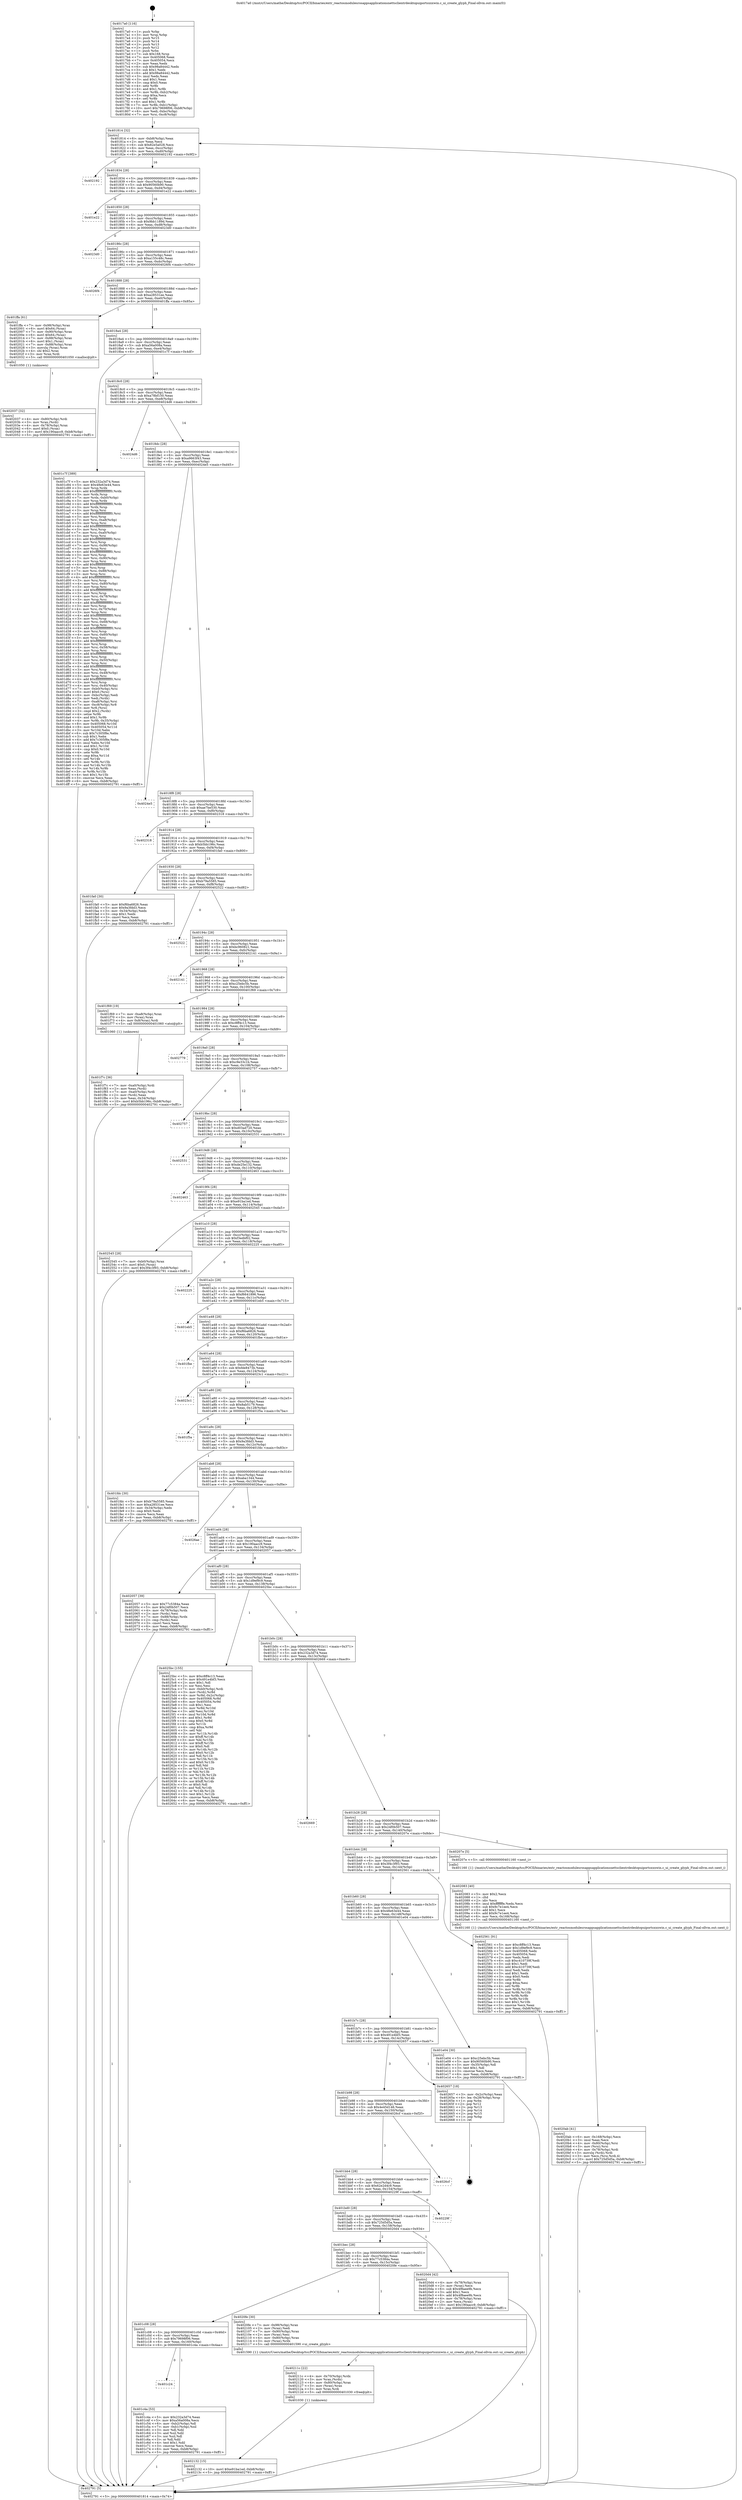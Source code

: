 digraph "0x4017a0" {
  label = "0x4017a0 (/mnt/c/Users/mathe/Desktop/tcc/POCII/binaries/extr_reactosmodulesrosappsapplicationsnettsclientrdesktopuiportsxxxwin.c_ui_create_glyph_Final-ollvm.out::main(0))"
  labelloc = "t"
  node[shape=record]

  Entry [label="",width=0.3,height=0.3,shape=circle,fillcolor=black,style=filled]
  "0x401814" [label="{
     0x401814 [32]\l
     | [instrs]\l
     &nbsp;&nbsp;0x401814 \<+6\>: mov -0xb8(%rbp),%eax\l
     &nbsp;&nbsp;0x40181a \<+2\>: mov %eax,%ecx\l
     &nbsp;&nbsp;0x40181c \<+6\>: sub $0x82e5a028,%ecx\l
     &nbsp;&nbsp;0x401822 \<+6\>: mov %eax,-0xcc(%rbp)\l
     &nbsp;&nbsp;0x401828 \<+6\>: mov %ecx,-0xd0(%rbp)\l
     &nbsp;&nbsp;0x40182e \<+6\>: je 0000000000402192 \<main+0x9f2\>\l
  }"]
  "0x402192" [label="{
     0x402192\l
  }", style=dashed]
  "0x401834" [label="{
     0x401834 [28]\l
     | [instrs]\l
     &nbsp;&nbsp;0x401834 \<+5\>: jmp 0000000000401839 \<main+0x99\>\l
     &nbsp;&nbsp;0x401839 \<+6\>: mov -0xcc(%rbp),%eax\l
     &nbsp;&nbsp;0x40183f \<+5\>: sub $0x90560b90,%eax\l
     &nbsp;&nbsp;0x401844 \<+6\>: mov %eax,-0xd4(%rbp)\l
     &nbsp;&nbsp;0x40184a \<+6\>: je 0000000000401e22 \<main+0x682\>\l
  }"]
  Exit [label="",width=0.3,height=0.3,shape=circle,fillcolor=black,style=filled,peripheries=2]
  "0x401e22" [label="{
     0x401e22\l
  }", style=dashed]
  "0x401850" [label="{
     0x401850 [28]\l
     | [instrs]\l
     &nbsp;&nbsp;0x401850 \<+5\>: jmp 0000000000401855 \<main+0xb5\>\l
     &nbsp;&nbsp;0x401855 \<+6\>: mov -0xcc(%rbp),%eax\l
     &nbsp;&nbsp;0x40185b \<+5\>: sub $0x9bb1189d,%eax\l
     &nbsp;&nbsp;0x401860 \<+6\>: mov %eax,-0xd8(%rbp)\l
     &nbsp;&nbsp;0x401866 \<+6\>: je 00000000004023d0 \<main+0xc30\>\l
  }"]
  "0x402132" [label="{
     0x402132 [15]\l
     | [instrs]\l
     &nbsp;&nbsp;0x402132 \<+10\>: movl $0xe91ba1ed,-0xb8(%rbp)\l
     &nbsp;&nbsp;0x40213c \<+5\>: jmp 0000000000402791 \<main+0xff1\>\l
  }"]
  "0x4023d0" [label="{
     0x4023d0\l
  }", style=dashed]
  "0x40186c" [label="{
     0x40186c [28]\l
     | [instrs]\l
     &nbsp;&nbsp;0x40186c \<+5\>: jmp 0000000000401871 \<main+0xd1\>\l
     &nbsp;&nbsp;0x401871 \<+6\>: mov -0xcc(%rbp),%eax\l
     &nbsp;&nbsp;0x401877 \<+5\>: sub $0xa155c48c,%eax\l
     &nbsp;&nbsp;0x40187c \<+6\>: mov %eax,-0xdc(%rbp)\l
     &nbsp;&nbsp;0x401882 \<+6\>: je 00000000004026f4 \<main+0xf54\>\l
  }"]
  "0x40211c" [label="{
     0x40211c [22]\l
     | [instrs]\l
     &nbsp;&nbsp;0x40211c \<+4\>: mov -0x70(%rbp),%rdx\l
     &nbsp;&nbsp;0x402120 \<+3\>: mov %rax,(%rdx)\l
     &nbsp;&nbsp;0x402123 \<+4\>: mov -0x80(%rbp),%rax\l
     &nbsp;&nbsp;0x402127 \<+3\>: mov (%rax),%rax\l
     &nbsp;&nbsp;0x40212a \<+3\>: mov %rax,%rdi\l
     &nbsp;&nbsp;0x40212d \<+5\>: call 0000000000401030 \<free@plt\>\l
     | [calls]\l
     &nbsp;&nbsp;0x401030 \{1\} (unknown)\l
  }"]
  "0x4026f4" [label="{
     0x4026f4\l
  }", style=dashed]
  "0x401888" [label="{
     0x401888 [28]\l
     | [instrs]\l
     &nbsp;&nbsp;0x401888 \<+5\>: jmp 000000000040188d \<main+0xed\>\l
     &nbsp;&nbsp;0x40188d \<+6\>: mov -0xcc(%rbp),%eax\l
     &nbsp;&nbsp;0x401893 \<+5\>: sub $0xa28531ee,%eax\l
     &nbsp;&nbsp;0x401898 \<+6\>: mov %eax,-0xe0(%rbp)\l
     &nbsp;&nbsp;0x40189e \<+6\>: je 0000000000401ffa \<main+0x85a\>\l
  }"]
  "0x4020ab" [label="{
     0x4020ab [41]\l
     | [instrs]\l
     &nbsp;&nbsp;0x4020ab \<+6\>: mov -0x168(%rbp),%ecx\l
     &nbsp;&nbsp;0x4020b1 \<+3\>: imul %eax,%ecx\l
     &nbsp;&nbsp;0x4020b4 \<+4\>: mov -0x80(%rbp),%rsi\l
     &nbsp;&nbsp;0x4020b8 \<+3\>: mov (%rsi),%rsi\l
     &nbsp;&nbsp;0x4020bb \<+4\>: mov -0x78(%rbp),%rdi\l
     &nbsp;&nbsp;0x4020bf \<+3\>: movslq (%rdi),%rdi\l
     &nbsp;&nbsp;0x4020c2 \<+3\>: mov %ecx,(%rsi,%rdi,4)\l
     &nbsp;&nbsp;0x4020c5 \<+10\>: movl $0x725d5d5a,-0xb8(%rbp)\l
     &nbsp;&nbsp;0x4020cf \<+5\>: jmp 0000000000402791 \<main+0xff1\>\l
  }"]
  "0x401ffa" [label="{
     0x401ffa [61]\l
     | [instrs]\l
     &nbsp;&nbsp;0x401ffa \<+7\>: mov -0x98(%rbp),%rax\l
     &nbsp;&nbsp;0x402001 \<+6\>: movl $0x64,(%rax)\l
     &nbsp;&nbsp;0x402007 \<+7\>: mov -0x90(%rbp),%rax\l
     &nbsp;&nbsp;0x40200e \<+6\>: movl $0x64,(%rax)\l
     &nbsp;&nbsp;0x402014 \<+7\>: mov -0x88(%rbp),%rax\l
     &nbsp;&nbsp;0x40201b \<+6\>: movl $0x1,(%rax)\l
     &nbsp;&nbsp;0x402021 \<+7\>: mov -0x88(%rbp),%rax\l
     &nbsp;&nbsp;0x402028 \<+3\>: movslq (%rax),%rax\l
     &nbsp;&nbsp;0x40202b \<+4\>: shl $0x2,%rax\l
     &nbsp;&nbsp;0x40202f \<+3\>: mov %rax,%rdi\l
     &nbsp;&nbsp;0x402032 \<+5\>: call 0000000000401050 \<malloc@plt\>\l
     | [calls]\l
     &nbsp;&nbsp;0x401050 \{1\} (unknown)\l
  }"]
  "0x4018a4" [label="{
     0x4018a4 [28]\l
     | [instrs]\l
     &nbsp;&nbsp;0x4018a4 \<+5\>: jmp 00000000004018a9 \<main+0x109\>\l
     &nbsp;&nbsp;0x4018a9 \<+6\>: mov -0xcc(%rbp),%eax\l
     &nbsp;&nbsp;0x4018af \<+5\>: sub $0xa56a008a,%eax\l
     &nbsp;&nbsp;0x4018b4 \<+6\>: mov %eax,-0xe4(%rbp)\l
     &nbsp;&nbsp;0x4018ba \<+6\>: je 0000000000401c7f \<main+0x4df\>\l
  }"]
  "0x402083" [label="{
     0x402083 [40]\l
     | [instrs]\l
     &nbsp;&nbsp;0x402083 \<+5\>: mov $0x2,%ecx\l
     &nbsp;&nbsp;0x402088 \<+1\>: cltd\l
     &nbsp;&nbsp;0x402089 \<+2\>: idiv %ecx\l
     &nbsp;&nbsp;0x40208b \<+6\>: imul $0xfffffffe,%edx,%ecx\l
     &nbsp;&nbsp;0x402091 \<+6\>: sub $0x9c7e1ee4,%ecx\l
     &nbsp;&nbsp;0x402097 \<+3\>: add $0x1,%ecx\l
     &nbsp;&nbsp;0x40209a \<+6\>: add $0x9c7e1ee4,%ecx\l
     &nbsp;&nbsp;0x4020a0 \<+6\>: mov %ecx,-0x168(%rbp)\l
     &nbsp;&nbsp;0x4020a6 \<+5\>: call 0000000000401160 \<next_i\>\l
     | [calls]\l
     &nbsp;&nbsp;0x401160 \{1\} (/mnt/c/Users/mathe/Desktop/tcc/POCII/binaries/extr_reactosmodulesrosappsapplicationsnettsclientrdesktopuiportsxxxwin.c_ui_create_glyph_Final-ollvm.out::next_i)\l
  }"]
  "0x401c7f" [label="{
     0x401c7f [389]\l
     | [instrs]\l
     &nbsp;&nbsp;0x401c7f \<+5\>: mov $0x232a3d74,%eax\l
     &nbsp;&nbsp;0x401c84 \<+5\>: mov $0x48e63e44,%ecx\l
     &nbsp;&nbsp;0x401c89 \<+3\>: mov %rsp,%rdx\l
     &nbsp;&nbsp;0x401c8c \<+4\>: add $0xfffffffffffffff0,%rdx\l
     &nbsp;&nbsp;0x401c90 \<+3\>: mov %rdx,%rsp\l
     &nbsp;&nbsp;0x401c93 \<+7\>: mov %rdx,-0xb0(%rbp)\l
     &nbsp;&nbsp;0x401c9a \<+3\>: mov %rsp,%rdx\l
     &nbsp;&nbsp;0x401c9d \<+4\>: add $0xfffffffffffffff0,%rdx\l
     &nbsp;&nbsp;0x401ca1 \<+3\>: mov %rdx,%rsp\l
     &nbsp;&nbsp;0x401ca4 \<+3\>: mov %rsp,%rsi\l
     &nbsp;&nbsp;0x401ca7 \<+4\>: add $0xfffffffffffffff0,%rsi\l
     &nbsp;&nbsp;0x401cab \<+3\>: mov %rsi,%rsp\l
     &nbsp;&nbsp;0x401cae \<+7\>: mov %rsi,-0xa8(%rbp)\l
     &nbsp;&nbsp;0x401cb5 \<+3\>: mov %rsp,%rsi\l
     &nbsp;&nbsp;0x401cb8 \<+4\>: add $0xfffffffffffffff0,%rsi\l
     &nbsp;&nbsp;0x401cbc \<+3\>: mov %rsi,%rsp\l
     &nbsp;&nbsp;0x401cbf \<+7\>: mov %rsi,-0xa0(%rbp)\l
     &nbsp;&nbsp;0x401cc6 \<+3\>: mov %rsp,%rsi\l
     &nbsp;&nbsp;0x401cc9 \<+4\>: add $0xfffffffffffffff0,%rsi\l
     &nbsp;&nbsp;0x401ccd \<+3\>: mov %rsi,%rsp\l
     &nbsp;&nbsp;0x401cd0 \<+7\>: mov %rsi,-0x98(%rbp)\l
     &nbsp;&nbsp;0x401cd7 \<+3\>: mov %rsp,%rsi\l
     &nbsp;&nbsp;0x401cda \<+4\>: add $0xfffffffffffffff0,%rsi\l
     &nbsp;&nbsp;0x401cde \<+3\>: mov %rsi,%rsp\l
     &nbsp;&nbsp;0x401ce1 \<+7\>: mov %rsi,-0x90(%rbp)\l
     &nbsp;&nbsp;0x401ce8 \<+3\>: mov %rsp,%rsi\l
     &nbsp;&nbsp;0x401ceb \<+4\>: add $0xfffffffffffffff0,%rsi\l
     &nbsp;&nbsp;0x401cef \<+3\>: mov %rsi,%rsp\l
     &nbsp;&nbsp;0x401cf2 \<+7\>: mov %rsi,-0x88(%rbp)\l
     &nbsp;&nbsp;0x401cf9 \<+3\>: mov %rsp,%rsi\l
     &nbsp;&nbsp;0x401cfc \<+4\>: add $0xfffffffffffffff0,%rsi\l
     &nbsp;&nbsp;0x401d00 \<+3\>: mov %rsi,%rsp\l
     &nbsp;&nbsp;0x401d03 \<+4\>: mov %rsi,-0x80(%rbp)\l
     &nbsp;&nbsp;0x401d07 \<+3\>: mov %rsp,%rsi\l
     &nbsp;&nbsp;0x401d0a \<+4\>: add $0xfffffffffffffff0,%rsi\l
     &nbsp;&nbsp;0x401d0e \<+3\>: mov %rsi,%rsp\l
     &nbsp;&nbsp;0x401d11 \<+4\>: mov %rsi,-0x78(%rbp)\l
     &nbsp;&nbsp;0x401d15 \<+3\>: mov %rsp,%rsi\l
     &nbsp;&nbsp;0x401d18 \<+4\>: add $0xfffffffffffffff0,%rsi\l
     &nbsp;&nbsp;0x401d1c \<+3\>: mov %rsi,%rsp\l
     &nbsp;&nbsp;0x401d1f \<+4\>: mov %rsi,-0x70(%rbp)\l
     &nbsp;&nbsp;0x401d23 \<+3\>: mov %rsp,%rsi\l
     &nbsp;&nbsp;0x401d26 \<+4\>: add $0xfffffffffffffff0,%rsi\l
     &nbsp;&nbsp;0x401d2a \<+3\>: mov %rsi,%rsp\l
     &nbsp;&nbsp;0x401d2d \<+4\>: mov %rsi,-0x68(%rbp)\l
     &nbsp;&nbsp;0x401d31 \<+3\>: mov %rsp,%rsi\l
     &nbsp;&nbsp;0x401d34 \<+4\>: add $0xfffffffffffffff0,%rsi\l
     &nbsp;&nbsp;0x401d38 \<+3\>: mov %rsi,%rsp\l
     &nbsp;&nbsp;0x401d3b \<+4\>: mov %rsi,-0x60(%rbp)\l
     &nbsp;&nbsp;0x401d3f \<+3\>: mov %rsp,%rsi\l
     &nbsp;&nbsp;0x401d42 \<+4\>: add $0xfffffffffffffff0,%rsi\l
     &nbsp;&nbsp;0x401d46 \<+3\>: mov %rsi,%rsp\l
     &nbsp;&nbsp;0x401d49 \<+4\>: mov %rsi,-0x58(%rbp)\l
     &nbsp;&nbsp;0x401d4d \<+3\>: mov %rsp,%rsi\l
     &nbsp;&nbsp;0x401d50 \<+4\>: add $0xfffffffffffffff0,%rsi\l
     &nbsp;&nbsp;0x401d54 \<+3\>: mov %rsi,%rsp\l
     &nbsp;&nbsp;0x401d57 \<+4\>: mov %rsi,-0x50(%rbp)\l
     &nbsp;&nbsp;0x401d5b \<+3\>: mov %rsp,%rsi\l
     &nbsp;&nbsp;0x401d5e \<+4\>: add $0xfffffffffffffff0,%rsi\l
     &nbsp;&nbsp;0x401d62 \<+3\>: mov %rsi,%rsp\l
     &nbsp;&nbsp;0x401d65 \<+4\>: mov %rsi,-0x48(%rbp)\l
     &nbsp;&nbsp;0x401d69 \<+3\>: mov %rsp,%rsi\l
     &nbsp;&nbsp;0x401d6c \<+4\>: add $0xfffffffffffffff0,%rsi\l
     &nbsp;&nbsp;0x401d70 \<+3\>: mov %rsi,%rsp\l
     &nbsp;&nbsp;0x401d73 \<+4\>: mov %rsi,-0x40(%rbp)\l
     &nbsp;&nbsp;0x401d77 \<+7\>: mov -0xb0(%rbp),%rsi\l
     &nbsp;&nbsp;0x401d7e \<+6\>: movl $0x0,(%rsi)\l
     &nbsp;&nbsp;0x401d84 \<+6\>: mov -0xbc(%rbp),%edi\l
     &nbsp;&nbsp;0x401d8a \<+2\>: mov %edi,(%rdx)\l
     &nbsp;&nbsp;0x401d8c \<+7\>: mov -0xa8(%rbp),%rsi\l
     &nbsp;&nbsp;0x401d93 \<+7\>: mov -0xc8(%rbp),%r8\l
     &nbsp;&nbsp;0x401d9a \<+3\>: mov %r8,(%rsi)\l
     &nbsp;&nbsp;0x401d9d \<+3\>: cmpl $0x2,(%rdx)\l
     &nbsp;&nbsp;0x401da0 \<+4\>: setne %r9b\l
     &nbsp;&nbsp;0x401da4 \<+4\>: and $0x1,%r9b\l
     &nbsp;&nbsp;0x401da8 \<+4\>: mov %r9b,-0x35(%rbp)\l
     &nbsp;&nbsp;0x401dac \<+8\>: mov 0x405068,%r10d\l
     &nbsp;&nbsp;0x401db4 \<+8\>: mov 0x405054,%r11d\l
     &nbsp;&nbsp;0x401dbc \<+3\>: mov %r10d,%ebx\l
     &nbsp;&nbsp;0x401dbf \<+6\>: sub $0x7c305f8e,%ebx\l
     &nbsp;&nbsp;0x401dc5 \<+3\>: sub $0x1,%ebx\l
     &nbsp;&nbsp;0x401dc8 \<+6\>: add $0x7c305f8e,%ebx\l
     &nbsp;&nbsp;0x401dce \<+4\>: imul %ebx,%r10d\l
     &nbsp;&nbsp;0x401dd2 \<+4\>: and $0x1,%r10d\l
     &nbsp;&nbsp;0x401dd6 \<+4\>: cmp $0x0,%r10d\l
     &nbsp;&nbsp;0x401dda \<+4\>: sete %r9b\l
     &nbsp;&nbsp;0x401dde \<+4\>: cmp $0xa,%r11d\l
     &nbsp;&nbsp;0x401de2 \<+4\>: setl %r14b\l
     &nbsp;&nbsp;0x401de6 \<+3\>: mov %r9b,%r15b\l
     &nbsp;&nbsp;0x401de9 \<+3\>: and %r14b,%r15b\l
     &nbsp;&nbsp;0x401dec \<+3\>: xor %r14b,%r9b\l
     &nbsp;&nbsp;0x401def \<+3\>: or %r9b,%r15b\l
     &nbsp;&nbsp;0x401df2 \<+4\>: test $0x1,%r15b\l
     &nbsp;&nbsp;0x401df6 \<+3\>: cmovne %ecx,%eax\l
     &nbsp;&nbsp;0x401df9 \<+6\>: mov %eax,-0xb8(%rbp)\l
     &nbsp;&nbsp;0x401dff \<+5\>: jmp 0000000000402791 \<main+0xff1\>\l
  }"]
  "0x4018c0" [label="{
     0x4018c0 [28]\l
     | [instrs]\l
     &nbsp;&nbsp;0x4018c0 \<+5\>: jmp 00000000004018c5 \<main+0x125\>\l
     &nbsp;&nbsp;0x4018c5 \<+6\>: mov -0xcc(%rbp),%eax\l
     &nbsp;&nbsp;0x4018cb \<+5\>: sub $0xa78bf150,%eax\l
     &nbsp;&nbsp;0x4018d0 \<+6\>: mov %eax,-0xe8(%rbp)\l
     &nbsp;&nbsp;0x4018d6 \<+6\>: je 00000000004024d6 \<main+0xd36\>\l
  }"]
  "0x402037" [label="{
     0x402037 [32]\l
     | [instrs]\l
     &nbsp;&nbsp;0x402037 \<+4\>: mov -0x80(%rbp),%rdi\l
     &nbsp;&nbsp;0x40203b \<+3\>: mov %rax,(%rdi)\l
     &nbsp;&nbsp;0x40203e \<+4\>: mov -0x78(%rbp),%rax\l
     &nbsp;&nbsp;0x402042 \<+6\>: movl $0x0,(%rax)\l
     &nbsp;&nbsp;0x402048 \<+10\>: movl $0x190aacc9,-0xb8(%rbp)\l
     &nbsp;&nbsp;0x402052 \<+5\>: jmp 0000000000402791 \<main+0xff1\>\l
  }"]
  "0x4024d6" [label="{
     0x4024d6\l
  }", style=dashed]
  "0x4018dc" [label="{
     0x4018dc [28]\l
     | [instrs]\l
     &nbsp;&nbsp;0x4018dc \<+5\>: jmp 00000000004018e1 \<main+0x141\>\l
     &nbsp;&nbsp;0x4018e1 \<+6\>: mov -0xcc(%rbp),%eax\l
     &nbsp;&nbsp;0x4018e7 \<+5\>: sub $0xa9663f43,%eax\l
     &nbsp;&nbsp;0x4018ec \<+6\>: mov %eax,-0xec(%rbp)\l
     &nbsp;&nbsp;0x4018f2 \<+6\>: je 00000000004024e5 \<main+0xd45\>\l
  }"]
  "0x401f7c" [label="{
     0x401f7c [36]\l
     | [instrs]\l
     &nbsp;&nbsp;0x401f7c \<+7\>: mov -0xa0(%rbp),%rdi\l
     &nbsp;&nbsp;0x401f83 \<+2\>: mov %eax,(%rdi)\l
     &nbsp;&nbsp;0x401f85 \<+7\>: mov -0xa0(%rbp),%rdi\l
     &nbsp;&nbsp;0x401f8c \<+2\>: mov (%rdi),%eax\l
     &nbsp;&nbsp;0x401f8e \<+3\>: mov %eax,-0x34(%rbp)\l
     &nbsp;&nbsp;0x401f91 \<+10\>: movl $0xb5bb196c,-0xb8(%rbp)\l
     &nbsp;&nbsp;0x401f9b \<+5\>: jmp 0000000000402791 \<main+0xff1\>\l
  }"]
  "0x4024e5" [label="{
     0x4024e5\l
  }", style=dashed]
  "0x4018f8" [label="{
     0x4018f8 [28]\l
     | [instrs]\l
     &nbsp;&nbsp;0x4018f8 \<+5\>: jmp 00000000004018fd \<main+0x15d\>\l
     &nbsp;&nbsp;0x4018fd \<+6\>: mov -0xcc(%rbp),%eax\l
     &nbsp;&nbsp;0x401903 \<+5\>: sub $0xae7be530,%eax\l
     &nbsp;&nbsp;0x401908 \<+6\>: mov %eax,-0xf0(%rbp)\l
     &nbsp;&nbsp;0x40190e \<+6\>: je 0000000000402318 \<main+0xb78\>\l
  }"]
  "0x4017a0" [label="{
     0x4017a0 [116]\l
     | [instrs]\l
     &nbsp;&nbsp;0x4017a0 \<+1\>: push %rbp\l
     &nbsp;&nbsp;0x4017a1 \<+3\>: mov %rsp,%rbp\l
     &nbsp;&nbsp;0x4017a4 \<+2\>: push %r15\l
     &nbsp;&nbsp;0x4017a6 \<+2\>: push %r14\l
     &nbsp;&nbsp;0x4017a8 \<+2\>: push %r13\l
     &nbsp;&nbsp;0x4017aa \<+2\>: push %r12\l
     &nbsp;&nbsp;0x4017ac \<+1\>: push %rbx\l
     &nbsp;&nbsp;0x4017ad \<+7\>: sub $0x168,%rsp\l
     &nbsp;&nbsp;0x4017b4 \<+7\>: mov 0x405068,%eax\l
     &nbsp;&nbsp;0x4017bb \<+7\>: mov 0x405054,%ecx\l
     &nbsp;&nbsp;0x4017c2 \<+2\>: mov %eax,%edx\l
     &nbsp;&nbsp;0x4017c4 \<+6\>: sub $0x98a84442,%edx\l
     &nbsp;&nbsp;0x4017ca \<+3\>: sub $0x1,%edx\l
     &nbsp;&nbsp;0x4017cd \<+6\>: add $0x98a84442,%edx\l
     &nbsp;&nbsp;0x4017d3 \<+3\>: imul %edx,%eax\l
     &nbsp;&nbsp;0x4017d6 \<+3\>: and $0x1,%eax\l
     &nbsp;&nbsp;0x4017d9 \<+3\>: cmp $0x0,%eax\l
     &nbsp;&nbsp;0x4017dc \<+4\>: sete %r8b\l
     &nbsp;&nbsp;0x4017e0 \<+4\>: and $0x1,%r8b\l
     &nbsp;&nbsp;0x4017e4 \<+7\>: mov %r8b,-0xb2(%rbp)\l
     &nbsp;&nbsp;0x4017eb \<+3\>: cmp $0xa,%ecx\l
     &nbsp;&nbsp;0x4017ee \<+4\>: setl %r8b\l
     &nbsp;&nbsp;0x4017f2 \<+4\>: and $0x1,%r8b\l
     &nbsp;&nbsp;0x4017f6 \<+7\>: mov %r8b,-0xb1(%rbp)\l
     &nbsp;&nbsp;0x4017fd \<+10\>: movl $0x79698f06,-0xb8(%rbp)\l
     &nbsp;&nbsp;0x401807 \<+6\>: mov %edi,-0xbc(%rbp)\l
     &nbsp;&nbsp;0x40180d \<+7\>: mov %rsi,-0xc8(%rbp)\l
  }"]
  "0x402318" [label="{
     0x402318\l
  }", style=dashed]
  "0x401914" [label="{
     0x401914 [28]\l
     | [instrs]\l
     &nbsp;&nbsp;0x401914 \<+5\>: jmp 0000000000401919 \<main+0x179\>\l
     &nbsp;&nbsp;0x401919 \<+6\>: mov -0xcc(%rbp),%eax\l
     &nbsp;&nbsp;0x40191f \<+5\>: sub $0xb5bb196c,%eax\l
     &nbsp;&nbsp;0x401924 \<+6\>: mov %eax,-0xf4(%rbp)\l
     &nbsp;&nbsp;0x40192a \<+6\>: je 0000000000401fa0 \<main+0x800\>\l
  }"]
  "0x402791" [label="{
     0x402791 [5]\l
     | [instrs]\l
     &nbsp;&nbsp;0x402791 \<+5\>: jmp 0000000000401814 \<main+0x74\>\l
  }"]
  "0x401fa0" [label="{
     0x401fa0 [30]\l
     | [instrs]\l
     &nbsp;&nbsp;0x401fa0 \<+5\>: mov $0xf6ba6826,%eax\l
     &nbsp;&nbsp;0x401fa5 \<+5\>: mov $0x9a3fdd3,%ecx\l
     &nbsp;&nbsp;0x401faa \<+3\>: mov -0x34(%rbp),%edx\l
     &nbsp;&nbsp;0x401fad \<+3\>: cmp $0x1,%edx\l
     &nbsp;&nbsp;0x401fb0 \<+3\>: cmovl %ecx,%eax\l
     &nbsp;&nbsp;0x401fb3 \<+6\>: mov %eax,-0xb8(%rbp)\l
     &nbsp;&nbsp;0x401fb9 \<+5\>: jmp 0000000000402791 \<main+0xff1\>\l
  }"]
  "0x401930" [label="{
     0x401930 [28]\l
     | [instrs]\l
     &nbsp;&nbsp;0x401930 \<+5\>: jmp 0000000000401935 \<main+0x195\>\l
     &nbsp;&nbsp;0x401935 \<+6\>: mov -0xcc(%rbp),%eax\l
     &nbsp;&nbsp;0x40193b \<+5\>: sub $0xb79a5585,%eax\l
     &nbsp;&nbsp;0x401940 \<+6\>: mov %eax,-0xf8(%rbp)\l
     &nbsp;&nbsp;0x401946 \<+6\>: je 0000000000402522 \<main+0xd82\>\l
  }"]
  "0x401c24" [label="{
     0x401c24\l
  }", style=dashed]
  "0x402522" [label="{
     0x402522\l
  }", style=dashed]
  "0x40194c" [label="{
     0x40194c [28]\l
     | [instrs]\l
     &nbsp;&nbsp;0x40194c \<+5\>: jmp 0000000000401951 \<main+0x1b1\>\l
     &nbsp;&nbsp;0x401951 \<+6\>: mov -0xcc(%rbp),%eax\l
     &nbsp;&nbsp;0x401957 \<+5\>: sub $0xbc960821,%eax\l
     &nbsp;&nbsp;0x40195c \<+6\>: mov %eax,-0xfc(%rbp)\l
     &nbsp;&nbsp;0x401962 \<+6\>: je 0000000000402141 \<main+0x9a1\>\l
  }"]
  "0x401c4a" [label="{
     0x401c4a [53]\l
     | [instrs]\l
     &nbsp;&nbsp;0x401c4a \<+5\>: mov $0x232a3d74,%eax\l
     &nbsp;&nbsp;0x401c4f \<+5\>: mov $0xa56a008a,%ecx\l
     &nbsp;&nbsp;0x401c54 \<+6\>: mov -0xb2(%rbp),%dl\l
     &nbsp;&nbsp;0x401c5a \<+7\>: mov -0xb1(%rbp),%sil\l
     &nbsp;&nbsp;0x401c61 \<+3\>: mov %dl,%dil\l
     &nbsp;&nbsp;0x401c64 \<+3\>: and %sil,%dil\l
     &nbsp;&nbsp;0x401c67 \<+3\>: xor %sil,%dl\l
     &nbsp;&nbsp;0x401c6a \<+3\>: or %dl,%dil\l
     &nbsp;&nbsp;0x401c6d \<+4\>: test $0x1,%dil\l
     &nbsp;&nbsp;0x401c71 \<+3\>: cmovne %ecx,%eax\l
     &nbsp;&nbsp;0x401c74 \<+6\>: mov %eax,-0xb8(%rbp)\l
     &nbsp;&nbsp;0x401c7a \<+5\>: jmp 0000000000402791 \<main+0xff1\>\l
  }"]
  "0x402141" [label="{
     0x402141\l
  }", style=dashed]
  "0x401968" [label="{
     0x401968 [28]\l
     | [instrs]\l
     &nbsp;&nbsp;0x401968 \<+5\>: jmp 000000000040196d \<main+0x1cd\>\l
     &nbsp;&nbsp;0x40196d \<+6\>: mov -0xcc(%rbp),%eax\l
     &nbsp;&nbsp;0x401973 \<+5\>: sub $0xc25ebc5b,%eax\l
     &nbsp;&nbsp;0x401978 \<+6\>: mov %eax,-0x100(%rbp)\l
     &nbsp;&nbsp;0x40197e \<+6\>: je 0000000000401f69 \<main+0x7c9\>\l
  }"]
  "0x401c08" [label="{
     0x401c08 [28]\l
     | [instrs]\l
     &nbsp;&nbsp;0x401c08 \<+5\>: jmp 0000000000401c0d \<main+0x46d\>\l
     &nbsp;&nbsp;0x401c0d \<+6\>: mov -0xcc(%rbp),%eax\l
     &nbsp;&nbsp;0x401c13 \<+5\>: sub $0x79698f06,%eax\l
     &nbsp;&nbsp;0x401c18 \<+6\>: mov %eax,-0x160(%rbp)\l
     &nbsp;&nbsp;0x401c1e \<+6\>: je 0000000000401c4a \<main+0x4aa\>\l
  }"]
  "0x401f69" [label="{
     0x401f69 [19]\l
     | [instrs]\l
     &nbsp;&nbsp;0x401f69 \<+7\>: mov -0xa8(%rbp),%rax\l
     &nbsp;&nbsp;0x401f70 \<+3\>: mov (%rax),%rax\l
     &nbsp;&nbsp;0x401f73 \<+4\>: mov 0x8(%rax),%rdi\l
     &nbsp;&nbsp;0x401f77 \<+5\>: call 0000000000401060 \<atoi@plt\>\l
     | [calls]\l
     &nbsp;&nbsp;0x401060 \{1\} (unknown)\l
  }"]
  "0x401984" [label="{
     0x401984 [28]\l
     | [instrs]\l
     &nbsp;&nbsp;0x401984 \<+5\>: jmp 0000000000401989 \<main+0x1e9\>\l
     &nbsp;&nbsp;0x401989 \<+6\>: mov -0xcc(%rbp),%eax\l
     &nbsp;&nbsp;0x40198f \<+5\>: sub $0xc8ff4c13,%eax\l
     &nbsp;&nbsp;0x401994 \<+6\>: mov %eax,-0x104(%rbp)\l
     &nbsp;&nbsp;0x40199a \<+6\>: je 0000000000402779 \<main+0xfd9\>\l
  }"]
  "0x4020fe" [label="{
     0x4020fe [30]\l
     | [instrs]\l
     &nbsp;&nbsp;0x4020fe \<+7\>: mov -0x98(%rbp),%rax\l
     &nbsp;&nbsp;0x402105 \<+2\>: mov (%rax),%edi\l
     &nbsp;&nbsp;0x402107 \<+7\>: mov -0x90(%rbp),%rax\l
     &nbsp;&nbsp;0x40210e \<+2\>: mov (%rax),%esi\l
     &nbsp;&nbsp;0x402110 \<+4\>: mov -0x80(%rbp),%rax\l
     &nbsp;&nbsp;0x402114 \<+3\>: mov (%rax),%rdx\l
     &nbsp;&nbsp;0x402117 \<+5\>: call 0000000000401590 \<ui_create_glyph\>\l
     | [calls]\l
     &nbsp;&nbsp;0x401590 \{1\} (/mnt/c/Users/mathe/Desktop/tcc/POCII/binaries/extr_reactosmodulesrosappsapplicationsnettsclientrdesktopuiportsxxxwin.c_ui_create_glyph_Final-ollvm.out::ui_create_glyph)\l
  }"]
  "0x402779" [label="{
     0x402779\l
  }", style=dashed]
  "0x4019a0" [label="{
     0x4019a0 [28]\l
     | [instrs]\l
     &nbsp;&nbsp;0x4019a0 \<+5\>: jmp 00000000004019a5 \<main+0x205\>\l
     &nbsp;&nbsp;0x4019a5 \<+6\>: mov -0xcc(%rbp),%eax\l
     &nbsp;&nbsp;0x4019ab \<+5\>: sub $0xc9e33c1b,%eax\l
     &nbsp;&nbsp;0x4019b0 \<+6\>: mov %eax,-0x108(%rbp)\l
     &nbsp;&nbsp;0x4019b6 \<+6\>: je 0000000000402757 \<main+0xfb7\>\l
  }"]
  "0x401bec" [label="{
     0x401bec [28]\l
     | [instrs]\l
     &nbsp;&nbsp;0x401bec \<+5\>: jmp 0000000000401bf1 \<main+0x451\>\l
     &nbsp;&nbsp;0x401bf1 \<+6\>: mov -0xcc(%rbp),%eax\l
     &nbsp;&nbsp;0x401bf7 \<+5\>: sub $0x77c5384a,%eax\l
     &nbsp;&nbsp;0x401bfc \<+6\>: mov %eax,-0x15c(%rbp)\l
     &nbsp;&nbsp;0x401c02 \<+6\>: je 00000000004020fe \<main+0x95e\>\l
  }"]
  "0x402757" [label="{
     0x402757\l
  }", style=dashed]
  "0x4019bc" [label="{
     0x4019bc [28]\l
     | [instrs]\l
     &nbsp;&nbsp;0x4019bc \<+5\>: jmp 00000000004019c1 \<main+0x221\>\l
     &nbsp;&nbsp;0x4019c1 \<+6\>: mov -0xcc(%rbp),%eax\l
     &nbsp;&nbsp;0x4019c7 \<+5\>: sub $0xd03ad720,%eax\l
     &nbsp;&nbsp;0x4019cc \<+6\>: mov %eax,-0x10c(%rbp)\l
     &nbsp;&nbsp;0x4019d2 \<+6\>: je 0000000000402531 \<main+0xd91\>\l
  }"]
  "0x4020d4" [label="{
     0x4020d4 [42]\l
     | [instrs]\l
     &nbsp;&nbsp;0x4020d4 \<+4\>: mov -0x78(%rbp),%rax\l
     &nbsp;&nbsp;0x4020d8 \<+2\>: mov (%rax),%ecx\l
     &nbsp;&nbsp;0x4020da \<+6\>: sub $0x4f8aee9b,%ecx\l
     &nbsp;&nbsp;0x4020e0 \<+3\>: add $0x1,%ecx\l
     &nbsp;&nbsp;0x4020e3 \<+6\>: add $0x4f8aee9b,%ecx\l
     &nbsp;&nbsp;0x4020e9 \<+4\>: mov -0x78(%rbp),%rax\l
     &nbsp;&nbsp;0x4020ed \<+2\>: mov %ecx,(%rax)\l
     &nbsp;&nbsp;0x4020ef \<+10\>: movl $0x190aacc9,-0xb8(%rbp)\l
     &nbsp;&nbsp;0x4020f9 \<+5\>: jmp 0000000000402791 \<main+0xff1\>\l
  }"]
  "0x402531" [label="{
     0x402531\l
  }", style=dashed]
  "0x4019d8" [label="{
     0x4019d8 [28]\l
     | [instrs]\l
     &nbsp;&nbsp;0x4019d8 \<+5\>: jmp 00000000004019dd \<main+0x23d\>\l
     &nbsp;&nbsp;0x4019dd \<+6\>: mov -0xcc(%rbp),%eax\l
     &nbsp;&nbsp;0x4019e3 \<+5\>: sub $0xde25e132,%eax\l
     &nbsp;&nbsp;0x4019e8 \<+6\>: mov %eax,-0x110(%rbp)\l
     &nbsp;&nbsp;0x4019ee \<+6\>: je 0000000000402463 \<main+0xcc3\>\l
  }"]
  "0x401bd0" [label="{
     0x401bd0 [28]\l
     | [instrs]\l
     &nbsp;&nbsp;0x401bd0 \<+5\>: jmp 0000000000401bd5 \<main+0x435\>\l
     &nbsp;&nbsp;0x401bd5 \<+6\>: mov -0xcc(%rbp),%eax\l
     &nbsp;&nbsp;0x401bdb \<+5\>: sub $0x725d5d5a,%eax\l
     &nbsp;&nbsp;0x401be0 \<+6\>: mov %eax,-0x158(%rbp)\l
     &nbsp;&nbsp;0x401be6 \<+6\>: je 00000000004020d4 \<main+0x934\>\l
  }"]
  "0x402463" [label="{
     0x402463\l
  }", style=dashed]
  "0x4019f4" [label="{
     0x4019f4 [28]\l
     | [instrs]\l
     &nbsp;&nbsp;0x4019f4 \<+5\>: jmp 00000000004019f9 \<main+0x259\>\l
     &nbsp;&nbsp;0x4019f9 \<+6\>: mov -0xcc(%rbp),%eax\l
     &nbsp;&nbsp;0x4019ff \<+5\>: sub $0xe91ba1ed,%eax\l
     &nbsp;&nbsp;0x401a04 \<+6\>: mov %eax,-0x114(%rbp)\l
     &nbsp;&nbsp;0x401a0a \<+6\>: je 0000000000402545 \<main+0xda5\>\l
  }"]
  "0x40229f" [label="{
     0x40229f\l
  }", style=dashed]
  "0x402545" [label="{
     0x402545 [28]\l
     | [instrs]\l
     &nbsp;&nbsp;0x402545 \<+7\>: mov -0xb0(%rbp),%rax\l
     &nbsp;&nbsp;0x40254c \<+6\>: movl $0x0,(%rax)\l
     &nbsp;&nbsp;0x402552 \<+10\>: movl $0x3f4c3f93,-0xb8(%rbp)\l
     &nbsp;&nbsp;0x40255c \<+5\>: jmp 0000000000402791 \<main+0xff1\>\l
  }"]
  "0x401a10" [label="{
     0x401a10 [28]\l
     | [instrs]\l
     &nbsp;&nbsp;0x401a10 \<+5\>: jmp 0000000000401a15 \<main+0x275\>\l
     &nbsp;&nbsp;0x401a15 \<+6\>: mov -0xcc(%rbp),%eax\l
     &nbsp;&nbsp;0x401a1b \<+5\>: sub $0xf3edbf02,%eax\l
     &nbsp;&nbsp;0x401a20 \<+6\>: mov %eax,-0x118(%rbp)\l
     &nbsp;&nbsp;0x401a26 \<+6\>: je 0000000000402225 \<main+0xa85\>\l
  }"]
  "0x401bb4" [label="{
     0x401bb4 [28]\l
     | [instrs]\l
     &nbsp;&nbsp;0x401bb4 \<+5\>: jmp 0000000000401bb9 \<main+0x419\>\l
     &nbsp;&nbsp;0x401bb9 \<+6\>: mov -0xcc(%rbp),%eax\l
     &nbsp;&nbsp;0x401bbf \<+5\>: sub $0x62e2d4c9,%eax\l
     &nbsp;&nbsp;0x401bc4 \<+6\>: mov %eax,-0x154(%rbp)\l
     &nbsp;&nbsp;0x401bca \<+6\>: je 000000000040229f \<main+0xaff\>\l
  }"]
  "0x402225" [label="{
     0x402225\l
  }", style=dashed]
  "0x401a2c" [label="{
     0x401a2c [28]\l
     | [instrs]\l
     &nbsp;&nbsp;0x401a2c \<+5\>: jmp 0000000000401a31 \<main+0x291\>\l
     &nbsp;&nbsp;0x401a31 \<+6\>: mov -0xcc(%rbp),%eax\l
     &nbsp;&nbsp;0x401a37 \<+5\>: sub $0xf6641896,%eax\l
     &nbsp;&nbsp;0x401a3c \<+6\>: mov %eax,-0x11c(%rbp)\l
     &nbsp;&nbsp;0x401a42 \<+6\>: je 0000000000401eb5 \<main+0x715\>\l
  }"]
  "0x4026cf" [label="{
     0x4026cf\l
  }", style=dashed]
  "0x401eb5" [label="{
     0x401eb5\l
  }", style=dashed]
  "0x401a48" [label="{
     0x401a48 [28]\l
     | [instrs]\l
     &nbsp;&nbsp;0x401a48 \<+5\>: jmp 0000000000401a4d \<main+0x2ad\>\l
     &nbsp;&nbsp;0x401a4d \<+6\>: mov -0xcc(%rbp),%eax\l
     &nbsp;&nbsp;0x401a53 \<+5\>: sub $0xf6ba6826,%eax\l
     &nbsp;&nbsp;0x401a58 \<+6\>: mov %eax,-0x120(%rbp)\l
     &nbsp;&nbsp;0x401a5e \<+6\>: je 0000000000401fbe \<main+0x81e\>\l
  }"]
  "0x401b98" [label="{
     0x401b98 [28]\l
     | [instrs]\l
     &nbsp;&nbsp;0x401b98 \<+5\>: jmp 0000000000401b9d \<main+0x3fd\>\l
     &nbsp;&nbsp;0x401b9d \<+6\>: mov -0xcc(%rbp),%eax\l
     &nbsp;&nbsp;0x401ba3 \<+5\>: sub $0x4e45d146,%eax\l
     &nbsp;&nbsp;0x401ba8 \<+6\>: mov %eax,-0x150(%rbp)\l
     &nbsp;&nbsp;0x401bae \<+6\>: je 00000000004026cf \<main+0xf2f\>\l
  }"]
  "0x401fbe" [label="{
     0x401fbe\l
  }", style=dashed]
  "0x401a64" [label="{
     0x401a64 [28]\l
     | [instrs]\l
     &nbsp;&nbsp;0x401a64 \<+5\>: jmp 0000000000401a69 \<main+0x2c9\>\l
     &nbsp;&nbsp;0x401a69 \<+6\>: mov -0xcc(%rbp),%eax\l
     &nbsp;&nbsp;0x401a6f \<+5\>: sub $0xfde8473b,%eax\l
     &nbsp;&nbsp;0x401a74 \<+6\>: mov %eax,-0x124(%rbp)\l
     &nbsp;&nbsp;0x401a7a \<+6\>: je 00000000004023c1 \<main+0xc21\>\l
  }"]
  "0x402657" [label="{
     0x402657 [18]\l
     | [instrs]\l
     &nbsp;&nbsp;0x402657 \<+3\>: mov -0x2c(%rbp),%eax\l
     &nbsp;&nbsp;0x40265a \<+4\>: lea -0x28(%rbp),%rsp\l
     &nbsp;&nbsp;0x40265e \<+1\>: pop %rbx\l
     &nbsp;&nbsp;0x40265f \<+2\>: pop %r12\l
     &nbsp;&nbsp;0x402661 \<+2\>: pop %r13\l
     &nbsp;&nbsp;0x402663 \<+2\>: pop %r14\l
     &nbsp;&nbsp;0x402665 \<+2\>: pop %r15\l
     &nbsp;&nbsp;0x402667 \<+1\>: pop %rbp\l
     &nbsp;&nbsp;0x402668 \<+1\>: ret\l
  }"]
  "0x4023c1" [label="{
     0x4023c1\l
  }", style=dashed]
  "0x401a80" [label="{
     0x401a80 [28]\l
     | [instrs]\l
     &nbsp;&nbsp;0x401a80 \<+5\>: jmp 0000000000401a85 \<main+0x2e5\>\l
     &nbsp;&nbsp;0x401a85 \<+6\>: mov -0xcc(%rbp),%eax\l
     &nbsp;&nbsp;0x401a8b \<+5\>: sub $0x8ab5179,%eax\l
     &nbsp;&nbsp;0x401a90 \<+6\>: mov %eax,-0x128(%rbp)\l
     &nbsp;&nbsp;0x401a96 \<+6\>: je 0000000000401f5a \<main+0x7ba\>\l
  }"]
  "0x401b7c" [label="{
     0x401b7c [28]\l
     | [instrs]\l
     &nbsp;&nbsp;0x401b7c \<+5\>: jmp 0000000000401b81 \<main+0x3e1\>\l
     &nbsp;&nbsp;0x401b81 \<+6\>: mov -0xcc(%rbp),%eax\l
     &nbsp;&nbsp;0x401b87 \<+5\>: sub $0x491e4bf3,%eax\l
     &nbsp;&nbsp;0x401b8c \<+6\>: mov %eax,-0x14c(%rbp)\l
     &nbsp;&nbsp;0x401b92 \<+6\>: je 0000000000402657 \<main+0xeb7\>\l
  }"]
  "0x401f5a" [label="{
     0x401f5a\l
  }", style=dashed]
  "0x401a9c" [label="{
     0x401a9c [28]\l
     | [instrs]\l
     &nbsp;&nbsp;0x401a9c \<+5\>: jmp 0000000000401aa1 \<main+0x301\>\l
     &nbsp;&nbsp;0x401aa1 \<+6\>: mov -0xcc(%rbp),%eax\l
     &nbsp;&nbsp;0x401aa7 \<+5\>: sub $0x9a3fdd3,%eax\l
     &nbsp;&nbsp;0x401aac \<+6\>: mov %eax,-0x12c(%rbp)\l
     &nbsp;&nbsp;0x401ab2 \<+6\>: je 0000000000401fdc \<main+0x83c\>\l
  }"]
  "0x401e04" [label="{
     0x401e04 [30]\l
     | [instrs]\l
     &nbsp;&nbsp;0x401e04 \<+5\>: mov $0xc25ebc5b,%eax\l
     &nbsp;&nbsp;0x401e09 \<+5\>: mov $0x90560b90,%ecx\l
     &nbsp;&nbsp;0x401e0e \<+3\>: mov -0x35(%rbp),%dl\l
     &nbsp;&nbsp;0x401e11 \<+3\>: test $0x1,%dl\l
     &nbsp;&nbsp;0x401e14 \<+3\>: cmovne %ecx,%eax\l
     &nbsp;&nbsp;0x401e17 \<+6\>: mov %eax,-0xb8(%rbp)\l
     &nbsp;&nbsp;0x401e1d \<+5\>: jmp 0000000000402791 \<main+0xff1\>\l
  }"]
  "0x401fdc" [label="{
     0x401fdc [30]\l
     | [instrs]\l
     &nbsp;&nbsp;0x401fdc \<+5\>: mov $0xb79a5585,%eax\l
     &nbsp;&nbsp;0x401fe1 \<+5\>: mov $0xa28531ee,%ecx\l
     &nbsp;&nbsp;0x401fe6 \<+3\>: mov -0x34(%rbp),%edx\l
     &nbsp;&nbsp;0x401fe9 \<+3\>: cmp $0x0,%edx\l
     &nbsp;&nbsp;0x401fec \<+3\>: cmove %ecx,%eax\l
     &nbsp;&nbsp;0x401fef \<+6\>: mov %eax,-0xb8(%rbp)\l
     &nbsp;&nbsp;0x401ff5 \<+5\>: jmp 0000000000402791 \<main+0xff1\>\l
  }"]
  "0x401ab8" [label="{
     0x401ab8 [28]\l
     | [instrs]\l
     &nbsp;&nbsp;0x401ab8 \<+5\>: jmp 0000000000401abd \<main+0x31d\>\l
     &nbsp;&nbsp;0x401abd \<+6\>: mov -0xcc(%rbp),%eax\l
     &nbsp;&nbsp;0x401ac3 \<+5\>: sub $0xaba1344,%eax\l
     &nbsp;&nbsp;0x401ac8 \<+6\>: mov %eax,-0x130(%rbp)\l
     &nbsp;&nbsp;0x401ace \<+6\>: je 00000000004026ae \<main+0xf0e\>\l
  }"]
  "0x401b60" [label="{
     0x401b60 [28]\l
     | [instrs]\l
     &nbsp;&nbsp;0x401b60 \<+5\>: jmp 0000000000401b65 \<main+0x3c5\>\l
     &nbsp;&nbsp;0x401b65 \<+6\>: mov -0xcc(%rbp),%eax\l
     &nbsp;&nbsp;0x401b6b \<+5\>: sub $0x48e63e44,%eax\l
     &nbsp;&nbsp;0x401b70 \<+6\>: mov %eax,-0x148(%rbp)\l
     &nbsp;&nbsp;0x401b76 \<+6\>: je 0000000000401e04 \<main+0x664\>\l
  }"]
  "0x4026ae" [label="{
     0x4026ae\l
  }", style=dashed]
  "0x401ad4" [label="{
     0x401ad4 [28]\l
     | [instrs]\l
     &nbsp;&nbsp;0x401ad4 \<+5\>: jmp 0000000000401ad9 \<main+0x339\>\l
     &nbsp;&nbsp;0x401ad9 \<+6\>: mov -0xcc(%rbp),%eax\l
     &nbsp;&nbsp;0x401adf \<+5\>: sub $0x190aacc9,%eax\l
     &nbsp;&nbsp;0x401ae4 \<+6\>: mov %eax,-0x134(%rbp)\l
     &nbsp;&nbsp;0x401aea \<+6\>: je 0000000000402057 \<main+0x8b7\>\l
  }"]
  "0x402561" [label="{
     0x402561 [91]\l
     | [instrs]\l
     &nbsp;&nbsp;0x402561 \<+5\>: mov $0xc8ff4c13,%eax\l
     &nbsp;&nbsp;0x402566 \<+5\>: mov $0x1d9ef9c9,%ecx\l
     &nbsp;&nbsp;0x40256b \<+7\>: mov 0x405068,%edx\l
     &nbsp;&nbsp;0x402572 \<+7\>: mov 0x405054,%esi\l
     &nbsp;&nbsp;0x402579 \<+2\>: mov %edx,%edi\l
     &nbsp;&nbsp;0x40257b \<+6\>: sub $0xc410739f,%edi\l
     &nbsp;&nbsp;0x402581 \<+3\>: sub $0x1,%edi\l
     &nbsp;&nbsp;0x402584 \<+6\>: add $0xc410739f,%edi\l
     &nbsp;&nbsp;0x40258a \<+3\>: imul %edi,%edx\l
     &nbsp;&nbsp;0x40258d \<+3\>: and $0x1,%edx\l
     &nbsp;&nbsp;0x402590 \<+3\>: cmp $0x0,%edx\l
     &nbsp;&nbsp;0x402593 \<+4\>: sete %r8b\l
     &nbsp;&nbsp;0x402597 \<+3\>: cmp $0xa,%esi\l
     &nbsp;&nbsp;0x40259a \<+4\>: setl %r9b\l
     &nbsp;&nbsp;0x40259e \<+3\>: mov %r8b,%r10b\l
     &nbsp;&nbsp;0x4025a1 \<+3\>: and %r9b,%r10b\l
     &nbsp;&nbsp;0x4025a4 \<+3\>: xor %r9b,%r8b\l
     &nbsp;&nbsp;0x4025a7 \<+3\>: or %r8b,%r10b\l
     &nbsp;&nbsp;0x4025aa \<+4\>: test $0x1,%r10b\l
     &nbsp;&nbsp;0x4025ae \<+3\>: cmovne %ecx,%eax\l
     &nbsp;&nbsp;0x4025b1 \<+6\>: mov %eax,-0xb8(%rbp)\l
     &nbsp;&nbsp;0x4025b7 \<+5\>: jmp 0000000000402791 \<main+0xff1\>\l
  }"]
  "0x402057" [label="{
     0x402057 [39]\l
     | [instrs]\l
     &nbsp;&nbsp;0x402057 \<+5\>: mov $0x77c5384a,%eax\l
     &nbsp;&nbsp;0x40205c \<+5\>: mov $0x24f0b507,%ecx\l
     &nbsp;&nbsp;0x402061 \<+4\>: mov -0x78(%rbp),%rdx\l
     &nbsp;&nbsp;0x402065 \<+2\>: mov (%rdx),%esi\l
     &nbsp;&nbsp;0x402067 \<+7\>: mov -0x88(%rbp),%rdx\l
     &nbsp;&nbsp;0x40206e \<+2\>: cmp (%rdx),%esi\l
     &nbsp;&nbsp;0x402070 \<+3\>: cmovl %ecx,%eax\l
     &nbsp;&nbsp;0x402073 \<+6\>: mov %eax,-0xb8(%rbp)\l
     &nbsp;&nbsp;0x402079 \<+5\>: jmp 0000000000402791 \<main+0xff1\>\l
  }"]
  "0x401af0" [label="{
     0x401af0 [28]\l
     | [instrs]\l
     &nbsp;&nbsp;0x401af0 \<+5\>: jmp 0000000000401af5 \<main+0x355\>\l
     &nbsp;&nbsp;0x401af5 \<+6\>: mov -0xcc(%rbp),%eax\l
     &nbsp;&nbsp;0x401afb \<+5\>: sub $0x1d9ef9c9,%eax\l
     &nbsp;&nbsp;0x401b00 \<+6\>: mov %eax,-0x138(%rbp)\l
     &nbsp;&nbsp;0x401b06 \<+6\>: je 00000000004025bc \<main+0xe1c\>\l
  }"]
  "0x401b44" [label="{
     0x401b44 [28]\l
     | [instrs]\l
     &nbsp;&nbsp;0x401b44 \<+5\>: jmp 0000000000401b49 \<main+0x3a9\>\l
     &nbsp;&nbsp;0x401b49 \<+6\>: mov -0xcc(%rbp),%eax\l
     &nbsp;&nbsp;0x401b4f \<+5\>: sub $0x3f4c3f93,%eax\l
     &nbsp;&nbsp;0x401b54 \<+6\>: mov %eax,-0x144(%rbp)\l
     &nbsp;&nbsp;0x401b5a \<+6\>: je 0000000000402561 \<main+0xdc1\>\l
  }"]
  "0x4025bc" [label="{
     0x4025bc [155]\l
     | [instrs]\l
     &nbsp;&nbsp;0x4025bc \<+5\>: mov $0xc8ff4c13,%eax\l
     &nbsp;&nbsp;0x4025c1 \<+5\>: mov $0x491e4bf3,%ecx\l
     &nbsp;&nbsp;0x4025c6 \<+2\>: mov $0x1,%dl\l
     &nbsp;&nbsp;0x4025c8 \<+2\>: xor %esi,%esi\l
     &nbsp;&nbsp;0x4025ca \<+7\>: mov -0xb0(%rbp),%rdi\l
     &nbsp;&nbsp;0x4025d1 \<+3\>: mov (%rdi),%r8d\l
     &nbsp;&nbsp;0x4025d4 \<+4\>: mov %r8d,-0x2c(%rbp)\l
     &nbsp;&nbsp;0x4025d8 \<+8\>: mov 0x405068,%r8d\l
     &nbsp;&nbsp;0x4025e0 \<+8\>: mov 0x405054,%r9d\l
     &nbsp;&nbsp;0x4025e8 \<+3\>: sub $0x1,%esi\l
     &nbsp;&nbsp;0x4025eb \<+3\>: mov %r8d,%r10d\l
     &nbsp;&nbsp;0x4025ee \<+3\>: add %esi,%r10d\l
     &nbsp;&nbsp;0x4025f1 \<+4\>: imul %r10d,%r8d\l
     &nbsp;&nbsp;0x4025f5 \<+4\>: and $0x1,%r8d\l
     &nbsp;&nbsp;0x4025f9 \<+4\>: cmp $0x0,%r8d\l
     &nbsp;&nbsp;0x4025fd \<+4\>: sete %r11b\l
     &nbsp;&nbsp;0x402601 \<+4\>: cmp $0xa,%r9d\l
     &nbsp;&nbsp;0x402605 \<+3\>: setl %bl\l
     &nbsp;&nbsp;0x402608 \<+3\>: mov %r11b,%r14b\l
     &nbsp;&nbsp;0x40260b \<+4\>: xor $0xff,%r14b\l
     &nbsp;&nbsp;0x40260f \<+3\>: mov %bl,%r15b\l
     &nbsp;&nbsp;0x402612 \<+4\>: xor $0xff,%r15b\l
     &nbsp;&nbsp;0x402616 \<+3\>: xor $0x0,%dl\l
     &nbsp;&nbsp;0x402619 \<+3\>: mov %r14b,%r12b\l
     &nbsp;&nbsp;0x40261c \<+4\>: and $0x0,%r12b\l
     &nbsp;&nbsp;0x402620 \<+3\>: and %dl,%r11b\l
     &nbsp;&nbsp;0x402623 \<+3\>: mov %r15b,%r13b\l
     &nbsp;&nbsp;0x402626 \<+4\>: and $0x0,%r13b\l
     &nbsp;&nbsp;0x40262a \<+2\>: and %dl,%bl\l
     &nbsp;&nbsp;0x40262c \<+3\>: or %r11b,%r12b\l
     &nbsp;&nbsp;0x40262f \<+3\>: or %bl,%r13b\l
     &nbsp;&nbsp;0x402632 \<+3\>: xor %r13b,%r12b\l
     &nbsp;&nbsp;0x402635 \<+3\>: or %r15b,%r14b\l
     &nbsp;&nbsp;0x402638 \<+4\>: xor $0xff,%r14b\l
     &nbsp;&nbsp;0x40263c \<+3\>: or $0x0,%dl\l
     &nbsp;&nbsp;0x40263f \<+3\>: and %dl,%r14b\l
     &nbsp;&nbsp;0x402642 \<+3\>: or %r14b,%r12b\l
     &nbsp;&nbsp;0x402645 \<+4\>: test $0x1,%r12b\l
     &nbsp;&nbsp;0x402649 \<+3\>: cmovne %ecx,%eax\l
     &nbsp;&nbsp;0x40264c \<+6\>: mov %eax,-0xb8(%rbp)\l
     &nbsp;&nbsp;0x402652 \<+5\>: jmp 0000000000402791 \<main+0xff1\>\l
  }"]
  "0x401b0c" [label="{
     0x401b0c [28]\l
     | [instrs]\l
     &nbsp;&nbsp;0x401b0c \<+5\>: jmp 0000000000401b11 \<main+0x371\>\l
     &nbsp;&nbsp;0x401b11 \<+6\>: mov -0xcc(%rbp),%eax\l
     &nbsp;&nbsp;0x401b17 \<+5\>: sub $0x232a3d74,%eax\l
     &nbsp;&nbsp;0x401b1c \<+6\>: mov %eax,-0x13c(%rbp)\l
     &nbsp;&nbsp;0x401b22 \<+6\>: je 0000000000402669 \<main+0xec9\>\l
  }"]
  "0x40207e" [label="{
     0x40207e [5]\l
     | [instrs]\l
     &nbsp;&nbsp;0x40207e \<+5\>: call 0000000000401160 \<next_i\>\l
     | [calls]\l
     &nbsp;&nbsp;0x401160 \{1\} (/mnt/c/Users/mathe/Desktop/tcc/POCII/binaries/extr_reactosmodulesrosappsapplicationsnettsclientrdesktopuiportsxxxwin.c_ui_create_glyph_Final-ollvm.out::next_i)\l
  }"]
  "0x402669" [label="{
     0x402669\l
  }", style=dashed]
  "0x401b28" [label="{
     0x401b28 [28]\l
     | [instrs]\l
     &nbsp;&nbsp;0x401b28 \<+5\>: jmp 0000000000401b2d \<main+0x38d\>\l
     &nbsp;&nbsp;0x401b2d \<+6\>: mov -0xcc(%rbp),%eax\l
     &nbsp;&nbsp;0x401b33 \<+5\>: sub $0x24f0b507,%eax\l
     &nbsp;&nbsp;0x401b38 \<+6\>: mov %eax,-0x140(%rbp)\l
     &nbsp;&nbsp;0x401b3e \<+6\>: je 000000000040207e \<main+0x8de\>\l
  }"]
  Entry -> "0x4017a0" [label=" 1"]
  "0x401814" -> "0x402192" [label=" 0"]
  "0x401814" -> "0x401834" [label=" 16"]
  "0x402657" -> Exit [label=" 1"]
  "0x401834" -> "0x401e22" [label=" 0"]
  "0x401834" -> "0x401850" [label=" 16"]
  "0x4025bc" -> "0x402791" [label=" 1"]
  "0x401850" -> "0x4023d0" [label=" 0"]
  "0x401850" -> "0x40186c" [label=" 16"]
  "0x402561" -> "0x402791" [label=" 1"]
  "0x40186c" -> "0x4026f4" [label=" 0"]
  "0x40186c" -> "0x401888" [label=" 16"]
  "0x402545" -> "0x402791" [label=" 1"]
  "0x401888" -> "0x401ffa" [label=" 1"]
  "0x401888" -> "0x4018a4" [label=" 15"]
  "0x402132" -> "0x402791" [label=" 1"]
  "0x4018a4" -> "0x401c7f" [label=" 1"]
  "0x4018a4" -> "0x4018c0" [label=" 14"]
  "0x40211c" -> "0x402132" [label=" 1"]
  "0x4018c0" -> "0x4024d6" [label=" 0"]
  "0x4018c0" -> "0x4018dc" [label=" 14"]
  "0x4020fe" -> "0x40211c" [label=" 1"]
  "0x4018dc" -> "0x4024e5" [label=" 0"]
  "0x4018dc" -> "0x4018f8" [label=" 14"]
  "0x4020d4" -> "0x402791" [label=" 1"]
  "0x4018f8" -> "0x402318" [label=" 0"]
  "0x4018f8" -> "0x401914" [label=" 14"]
  "0x402083" -> "0x4020ab" [label=" 1"]
  "0x401914" -> "0x401fa0" [label=" 1"]
  "0x401914" -> "0x401930" [label=" 13"]
  "0x40207e" -> "0x402083" [label=" 1"]
  "0x401930" -> "0x402522" [label=" 0"]
  "0x401930" -> "0x40194c" [label=" 13"]
  "0x402057" -> "0x402791" [label=" 2"]
  "0x40194c" -> "0x402141" [label=" 0"]
  "0x40194c" -> "0x401968" [label=" 13"]
  "0x402037" -> "0x402791" [label=" 1"]
  "0x401968" -> "0x401f69" [label=" 1"]
  "0x401968" -> "0x401984" [label=" 12"]
  "0x401fdc" -> "0x402791" [label=" 1"]
  "0x401984" -> "0x402779" [label=" 0"]
  "0x401984" -> "0x4019a0" [label=" 12"]
  "0x401fa0" -> "0x402791" [label=" 1"]
  "0x4019a0" -> "0x402757" [label=" 0"]
  "0x4019a0" -> "0x4019bc" [label=" 12"]
  "0x401f69" -> "0x401f7c" [label=" 1"]
  "0x4019bc" -> "0x402531" [label=" 0"]
  "0x4019bc" -> "0x4019d8" [label=" 12"]
  "0x401e04" -> "0x402791" [label=" 1"]
  "0x4019d8" -> "0x402463" [label=" 0"]
  "0x4019d8" -> "0x4019f4" [label=" 12"]
  "0x4020ab" -> "0x402791" [label=" 1"]
  "0x4019f4" -> "0x402545" [label=" 1"]
  "0x4019f4" -> "0x401a10" [label=" 11"]
  "0x402791" -> "0x401814" [label=" 15"]
  "0x401a10" -> "0x402225" [label=" 0"]
  "0x401a10" -> "0x401a2c" [label=" 11"]
  "0x401c4a" -> "0x402791" [label=" 1"]
  "0x401a2c" -> "0x401eb5" [label=" 0"]
  "0x401a2c" -> "0x401a48" [label=" 11"]
  "0x401c08" -> "0x401c24" [label=" 0"]
  "0x401a48" -> "0x401fbe" [label=" 0"]
  "0x401a48" -> "0x401a64" [label=" 11"]
  "0x401ffa" -> "0x402037" [label=" 1"]
  "0x401a64" -> "0x4023c1" [label=" 0"]
  "0x401a64" -> "0x401a80" [label=" 11"]
  "0x401bec" -> "0x401c08" [label=" 1"]
  "0x401a80" -> "0x401f5a" [label=" 0"]
  "0x401a80" -> "0x401a9c" [label=" 11"]
  "0x401f7c" -> "0x402791" [label=" 1"]
  "0x401a9c" -> "0x401fdc" [label=" 1"]
  "0x401a9c" -> "0x401ab8" [label=" 10"]
  "0x401bd0" -> "0x401bec" [label=" 2"]
  "0x401ab8" -> "0x4026ae" [label=" 0"]
  "0x401ab8" -> "0x401ad4" [label=" 10"]
  "0x401c7f" -> "0x402791" [label=" 1"]
  "0x401ad4" -> "0x402057" [label=" 2"]
  "0x401ad4" -> "0x401af0" [label=" 8"]
  "0x401bb4" -> "0x401bd0" [label=" 3"]
  "0x401af0" -> "0x4025bc" [label=" 1"]
  "0x401af0" -> "0x401b0c" [label=" 7"]
  "0x4017a0" -> "0x401814" [label=" 1"]
  "0x401b0c" -> "0x402669" [label=" 0"]
  "0x401b0c" -> "0x401b28" [label=" 7"]
  "0x401b98" -> "0x401bb4" [label=" 3"]
  "0x401b28" -> "0x40207e" [label=" 1"]
  "0x401b28" -> "0x401b44" [label=" 6"]
  "0x401bb4" -> "0x40229f" [label=" 0"]
  "0x401b44" -> "0x402561" [label=" 1"]
  "0x401b44" -> "0x401b60" [label=" 5"]
  "0x401bd0" -> "0x4020d4" [label=" 1"]
  "0x401b60" -> "0x401e04" [label=" 1"]
  "0x401b60" -> "0x401b7c" [label=" 4"]
  "0x401bec" -> "0x4020fe" [label=" 1"]
  "0x401b7c" -> "0x402657" [label=" 1"]
  "0x401b7c" -> "0x401b98" [label=" 3"]
  "0x401c08" -> "0x401c4a" [label=" 1"]
  "0x401b98" -> "0x4026cf" [label=" 0"]
}
